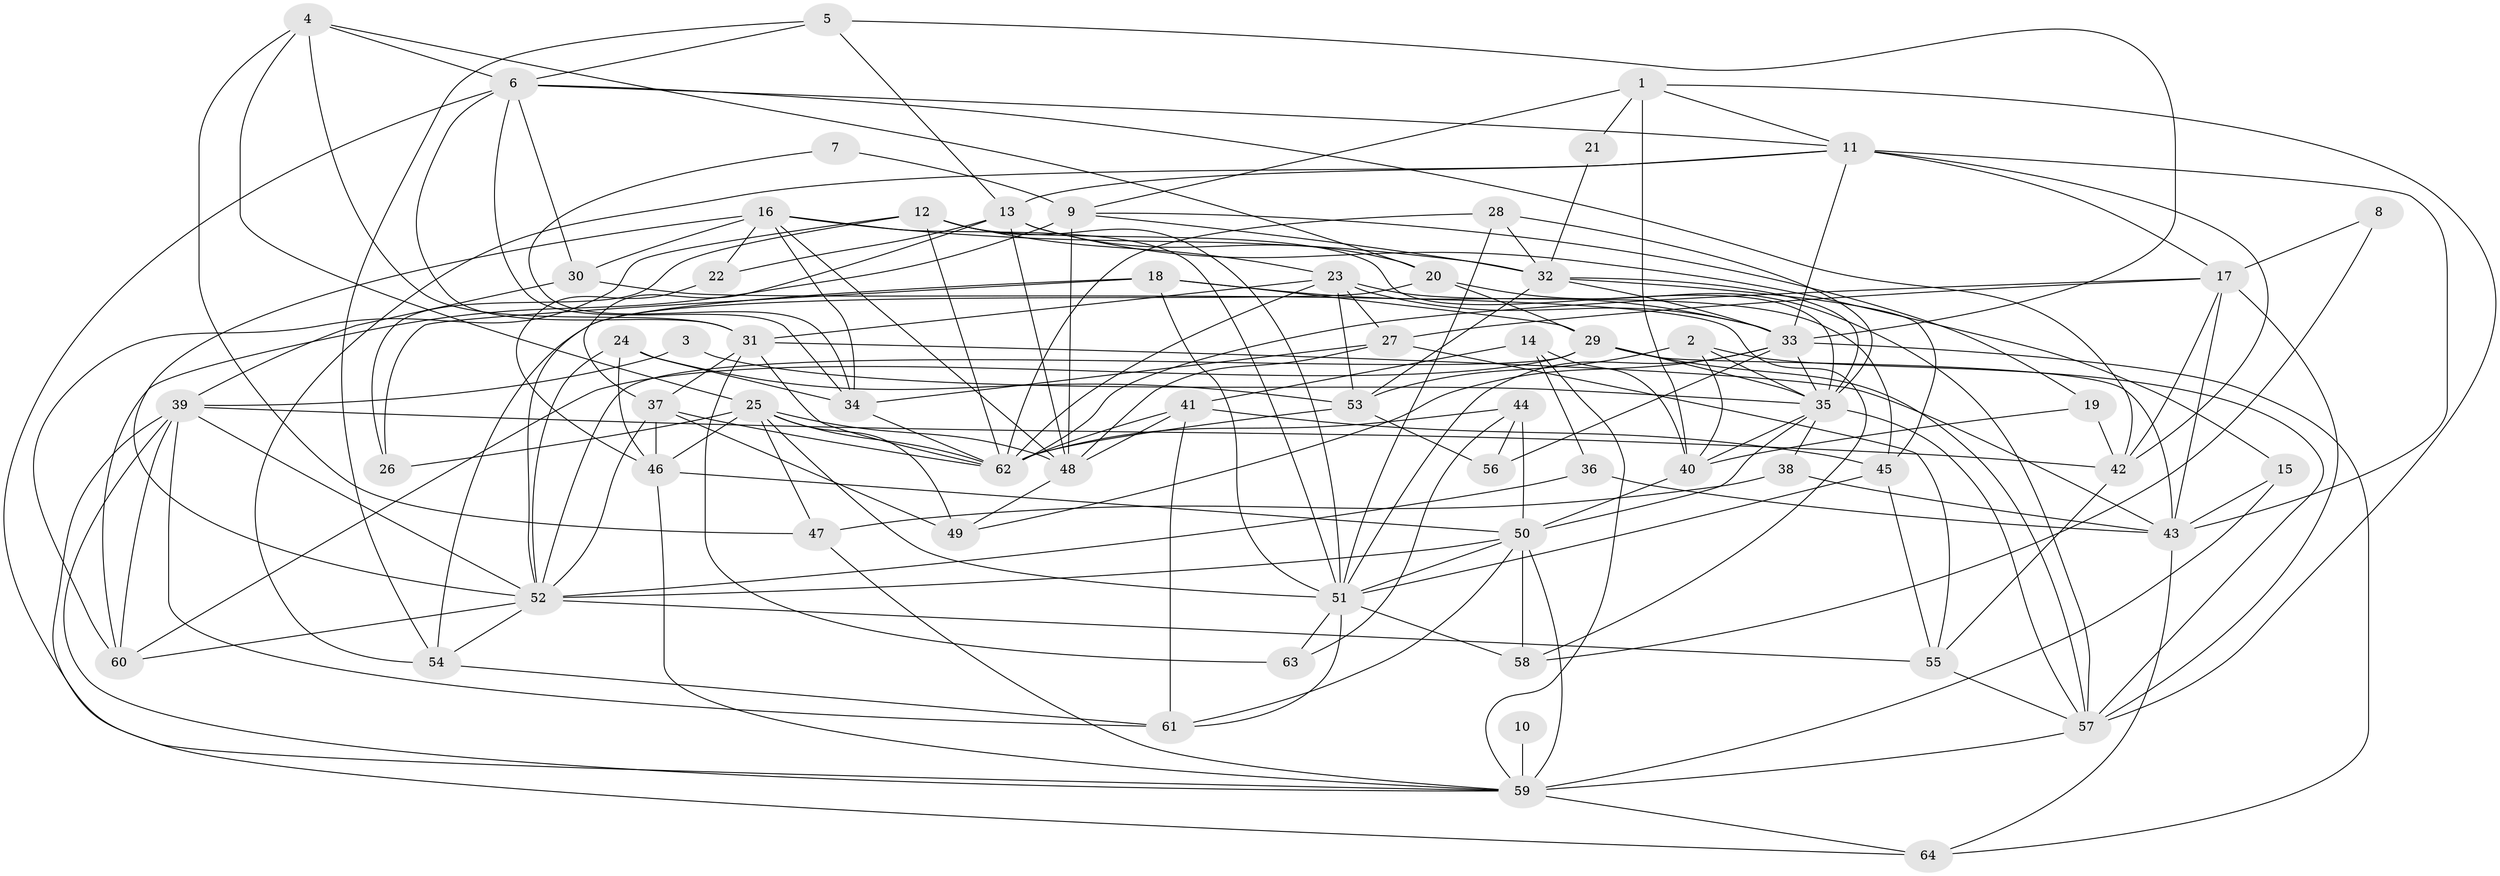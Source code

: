 // original degree distribution, {3: 0.1968503937007874, 4: 0.2677165354330709, 5: 0.25196850393700787, 7: 0.023622047244094488, 2: 0.16535433070866143, 6: 0.08661417322834646, 8: 0.007874015748031496}
// Generated by graph-tools (version 1.1) at 2025/50/03/09/25 03:50:05]
// undirected, 64 vertices, 179 edges
graph export_dot {
graph [start="1"]
  node [color=gray90,style=filled];
  1;
  2;
  3;
  4;
  5;
  6;
  7;
  8;
  9;
  10;
  11;
  12;
  13;
  14;
  15;
  16;
  17;
  18;
  19;
  20;
  21;
  22;
  23;
  24;
  25;
  26;
  27;
  28;
  29;
  30;
  31;
  32;
  33;
  34;
  35;
  36;
  37;
  38;
  39;
  40;
  41;
  42;
  43;
  44;
  45;
  46;
  47;
  48;
  49;
  50;
  51;
  52;
  53;
  54;
  55;
  56;
  57;
  58;
  59;
  60;
  61;
  62;
  63;
  64;
  1 -- 9 [weight=1.0];
  1 -- 11 [weight=1.0];
  1 -- 21 [weight=1.0];
  1 -- 40 [weight=1.0];
  1 -- 57 [weight=1.0];
  2 -- 35 [weight=1.0];
  2 -- 40 [weight=1.0];
  2 -- 53 [weight=1.0];
  2 -- 57 [weight=1.0];
  3 -- 35 [weight=1.0];
  3 -- 39 [weight=1.0];
  4 -- 6 [weight=1.0];
  4 -- 20 [weight=1.0];
  4 -- 25 [weight=1.0];
  4 -- 31 [weight=1.0];
  4 -- 47 [weight=1.0];
  5 -- 6 [weight=1.0];
  5 -- 13 [weight=1.0];
  5 -- 33 [weight=1.0];
  5 -- 54 [weight=1.0];
  6 -- 11 [weight=1.0];
  6 -- 30 [weight=1.0];
  6 -- 31 [weight=1.0];
  6 -- 34 [weight=1.0];
  6 -- 42 [weight=1.0];
  6 -- 59 [weight=1.0];
  7 -- 9 [weight=1.0];
  7 -- 34 [weight=1.0];
  8 -- 17 [weight=1.0];
  8 -- 58 [weight=1.0];
  9 -- 19 [weight=1.0];
  9 -- 32 [weight=1.0];
  9 -- 48 [weight=1.0];
  9 -- 60 [weight=1.0];
  10 -- 59 [weight=2.0];
  11 -- 13 [weight=1.0];
  11 -- 17 [weight=1.0];
  11 -- 33 [weight=1.0];
  11 -- 42 [weight=1.0];
  11 -- 43 [weight=1.0];
  11 -- 54 [weight=1.0];
  12 -- 23 [weight=1.0];
  12 -- 26 [weight=1.0];
  12 -- 35 [weight=1.0];
  12 -- 51 [weight=1.0];
  12 -- 60 [weight=1.0];
  12 -- 62 [weight=1.0];
  13 -- 15 [weight=1.0];
  13 -- 20 [weight=1.0];
  13 -- 22 [weight=1.0];
  13 -- 37 [weight=1.0];
  13 -- 48 [weight=1.0];
  14 -- 36 [weight=1.0];
  14 -- 40 [weight=1.0];
  14 -- 41 [weight=1.0];
  14 -- 59 [weight=1.0];
  15 -- 43 [weight=1.0];
  15 -- 59 [weight=1.0];
  16 -- 22 [weight=1.0];
  16 -- 30 [weight=1.0];
  16 -- 32 [weight=1.0];
  16 -- 34 [weight=1.0];
  16 -- 48 [weight=1.0];
  16 -- 51 [weight=1.0];
  16 -- 52 [weight=1.0];
  17 -- 27 [weight=1.0];
  17 -- 42 [weight=1.0];
  17 -- 43 [weight=1.0];
  17 -- 57 [weight=1.0];
  17 -- 62 [weight=2.0];
  18 -- 26 [weight=1.0];
  18 -- 29 [weight=1.0];
  18 -- 33 [weight=1.0];
  18 -- 51 [weight=1.0];
  18 -- 52 [weight=1.0];
  19 -- 40 [weight=1.0];
  19 -- 42 [weight=1.0];
  20 -- 29 [weight=1.0];
  20 -- 54 [weight=1.0];
  20 -- 57 [weight=1.0];
  21 -- 32 [weight=1.0];
  22 -- 46 [weight=1.0];
  23 -- 27 [weight=1.0];
  23 -- 31 [weight=1.0];
  23 -- 33 [weight=1.0];
  23 -- 45 [weight=1.0];
  23 -- 53 [weight=1.0];
  23 -- 62 [weight=1.0];
  24 -- 34 [weight=1.0];
  24 -- 46 [weight=1.0];
  24 -- 52 [weight=1.0];
  24 -- 53 [weight=1.0];
  25 -- 26 [weight=2.0];
  25 -- 46 [weight=2.0];
  25 -- 47 [weight=1.0];
  25 -- 48 [weight=1.0];
  25 -- 49 [weight=1.0];
  25 -- 51 [weight=1.0];
  25 -- 62 [weight=1.0];
  27 -- 34 [weight=1.0];
  27 -- 48 [weight=1.0];
  27 -- 55 [weight=1.0];
  28 -- 32 [weight=1.0];
  28 -- 35 [weight=1.0];
  28 -- 51 [weight=1.0];
  28 -- 62 [weight=1.0];
  29 -- 35 [weight=1.0];
  29 -- 43 [weight=1.0];
  29 -- 52 [weight=1.0];
  29 -- 57 [weight=1.0];
  29 -- 60 [weight=1.0];
  30 -- 39 [weight=1.0];
  30 -- 58 [weight=1.0];
  31 -- 37 [weight=1.0];
  31 -- 43 [weight=1.0];
  31 -- 62 [weight=1.0];
  31 -- 63 [weight=1.0];
  32 -- 33 [weight=1.0];
  32 -- 35 [weight=1.0];
  32 -- 45 [weight=1.0];
  32 -- 53 [weight=1.0];
  33 -- 35 [weight=1.0];
  33 -- 49 [weight=1.0];
  33 -- 51 [weight=1.0];
  33 -- 56 [weight=1.0];
  33 -- 64 [weight=1.0];
  34 -- 62 [weight=1.0];
  35 -- 38 [weight=1.0];
  35 -- 40 [weight=2.0];
  35 -- 50 [weight=1.0];
  35 -- 57 [weight=1.0];
  36 -- 43 [weight=1.0];
  36 -- 52 [weight=1.0];
  37 -- 46 [weight=1.0];
  37 -- 49 [weight=1.0];
  37 -- 52 [weight=1.0];
  37 -- 62 [weight=1.0];
  38 -- 43 [weight=1.0];
  38 -- 47 [weight=1.0];
  39 -- 42 [weight=1.0];
  39 -- 52 [weight=1.0];
  39 -- 59 [weight=1.0];
  39 -- 60 [weight=1.0];
  39 -- 61 [weight=1.0];
  39 -- 64 [weight=1.0];
  40 -- 50 [weight=1.0];
  41 -- 45 [weight=1.0];
  41 -- 48 [weight=1.0];
  41 -- 61 [weight=1.0];
  41 -- 62 [weight=1.0];
  42 -- 55 [weight=1.0];
  43 -- 64 [weight=1.0];
  44 -- 50 [weight=1.0];
  44 -- 56 [weight=1.0];
  44 -- 62 [weight=1.0];
  44 -- 63 [weight=1.0];
  45 -- 51 [weight=1.0];
  45 -- 55 [weight=1.0];
  46 -- 50 [weight=1.0];
  46 -- 59 [weight=1.0];
  47 -- 59 [weight=1.0];
  48 -- 49 [weight=1.0];
  50 -- 51 [weight=2.0];
  50 -- 52 [weight=1.0];
  50 -- 58 [weight=1.0];
  50 -- 59 [weight=2.0];
  50 -- 61 [weight=1.0];
  51 -- 58 [weight=1.0];
  51 -- 61 [weight=1.0];
  51 -- 63 [weight=1.0];
  52 -- 54 [weight=1.0];
  52 -- 55 [weight=1.0];
  52 -- 60 [weight=1.0];
  53 -- 56 [weight=1.0];
  53 -- 62 [weight=1.0];
  54 -- 61 [weight=1.0];
  55 -- 57 [weight=1.0];
  57 -- 59 [weight=1.0];
  59 -- 64 [weight=1.0];
}
